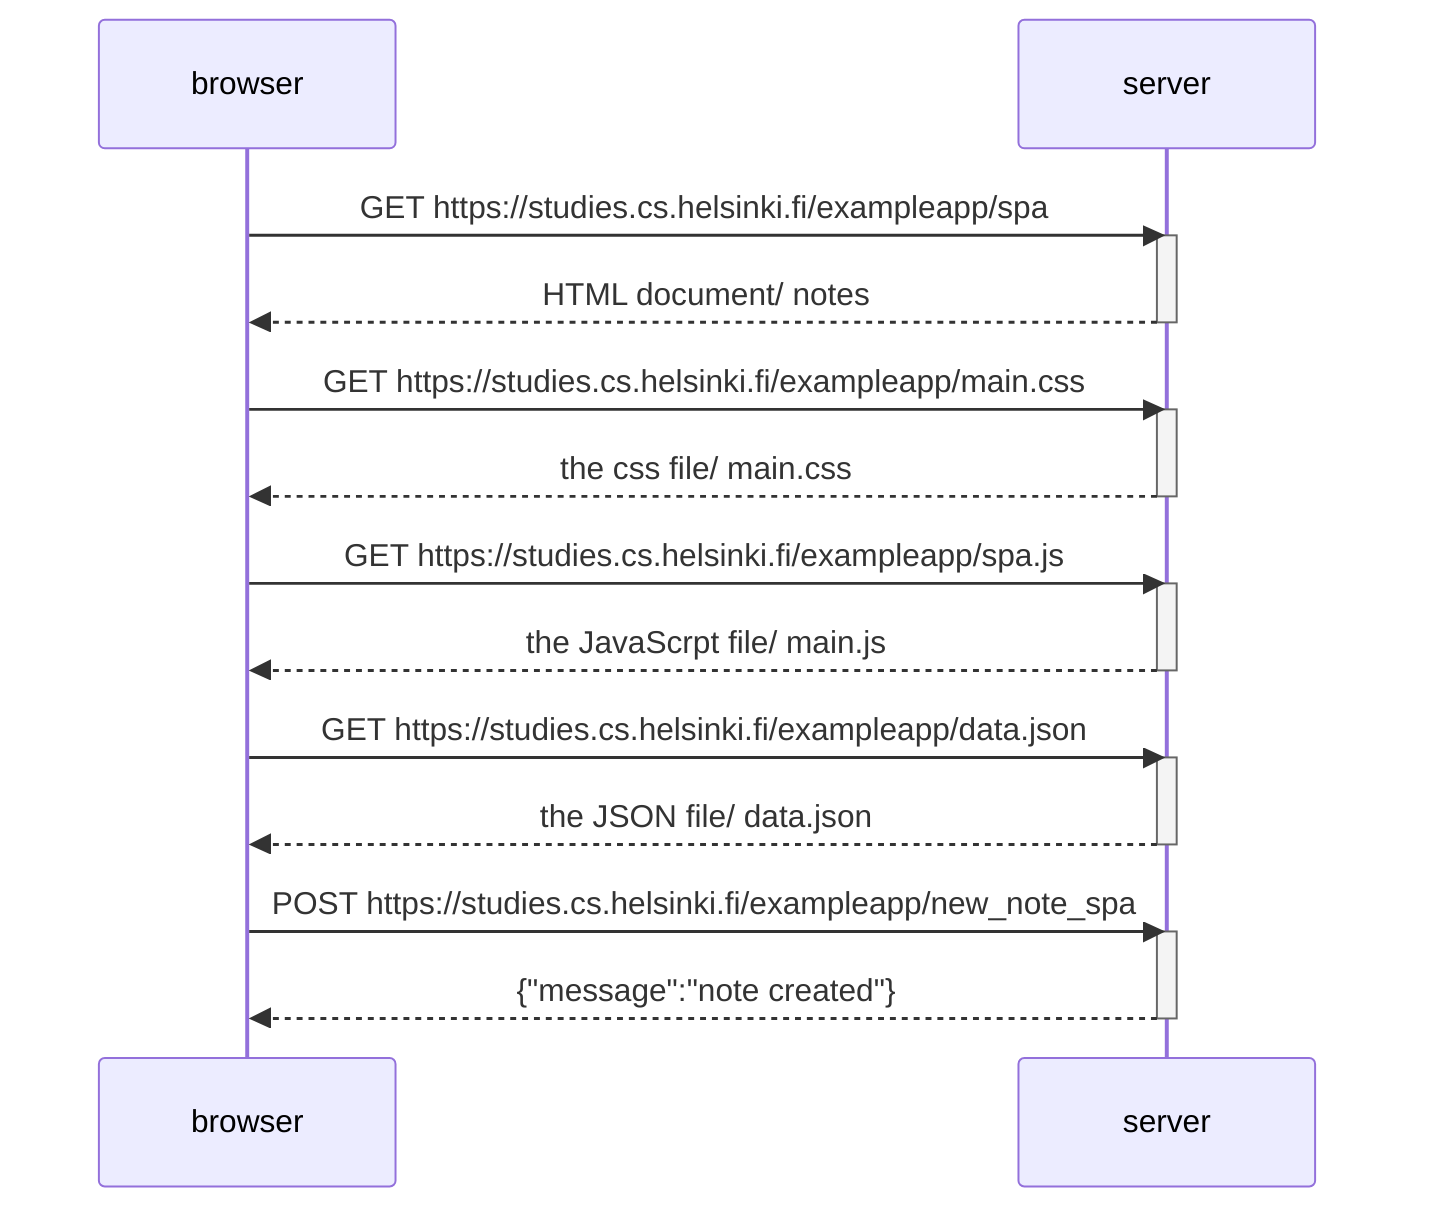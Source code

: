 sequenceDiagram
        participant browser
        participant server
    

    browser->>server: GET https://studies.cs.helsinki.fi/exampleapp/spa
    activate server
    server-->> browser: HTML document/ notes
    deactivate server

    browser->>server: GET https://studies.cs.helsinki.fi/exampleapp/main.css
    activate server
    server-->> browser: the css file/ main.css
    deactivate server

    browser->>server: GET https://studies.cs.helsinki.fi/exampleapp/spa.js
    activate server
    server-->>browser: the JavaScrpt file/ main.js
    deactivate server

    browser->>server: GET https://studies.cs.helsinki.fi/exampleapp/data.json
    activate server
    server-->>browser: the JSON file/ data.json
    deactivate server

    browser->>server: POST https://studies.cs.helsinki.fi/exampleapp/new_note_spa
    activate server
    server-->>browser: {"message":"note created"}
    deactivate server